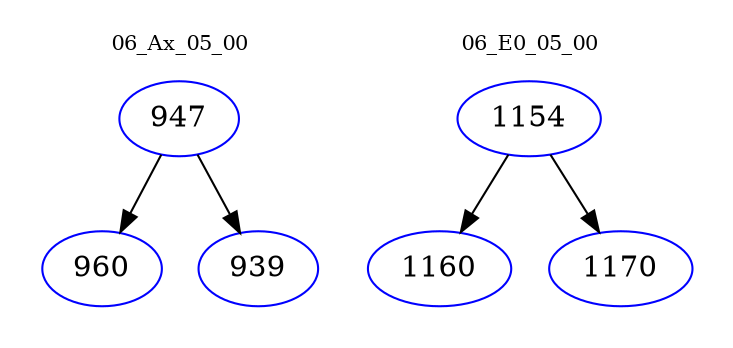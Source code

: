 digraph{
subgraph cluster_0 {
color = white
label = "06_Ax_05_00";
fontsize=10;
T0_947 [label="947", color="blue"]
T0_947 -> T0_960 [color="black"]
T0_960 [label="960", color="blue"]
T0_947 -> T0_939 [color="black"]
T0_939 [label="939", color="blue"]
}
subgraph cluster_1 {
color = white
label = "06_E0_05_00";
fontsize=10;
T1_1154 [label="1154", color="blue"]
T1_1154 -> T1_1160 [color="black"]
T1_1160 [label="1160", color="blue"]
T1_1154 -> T1_1170 [color="black"]
T1_1170 [label="1170", color="blue"]
}
}
